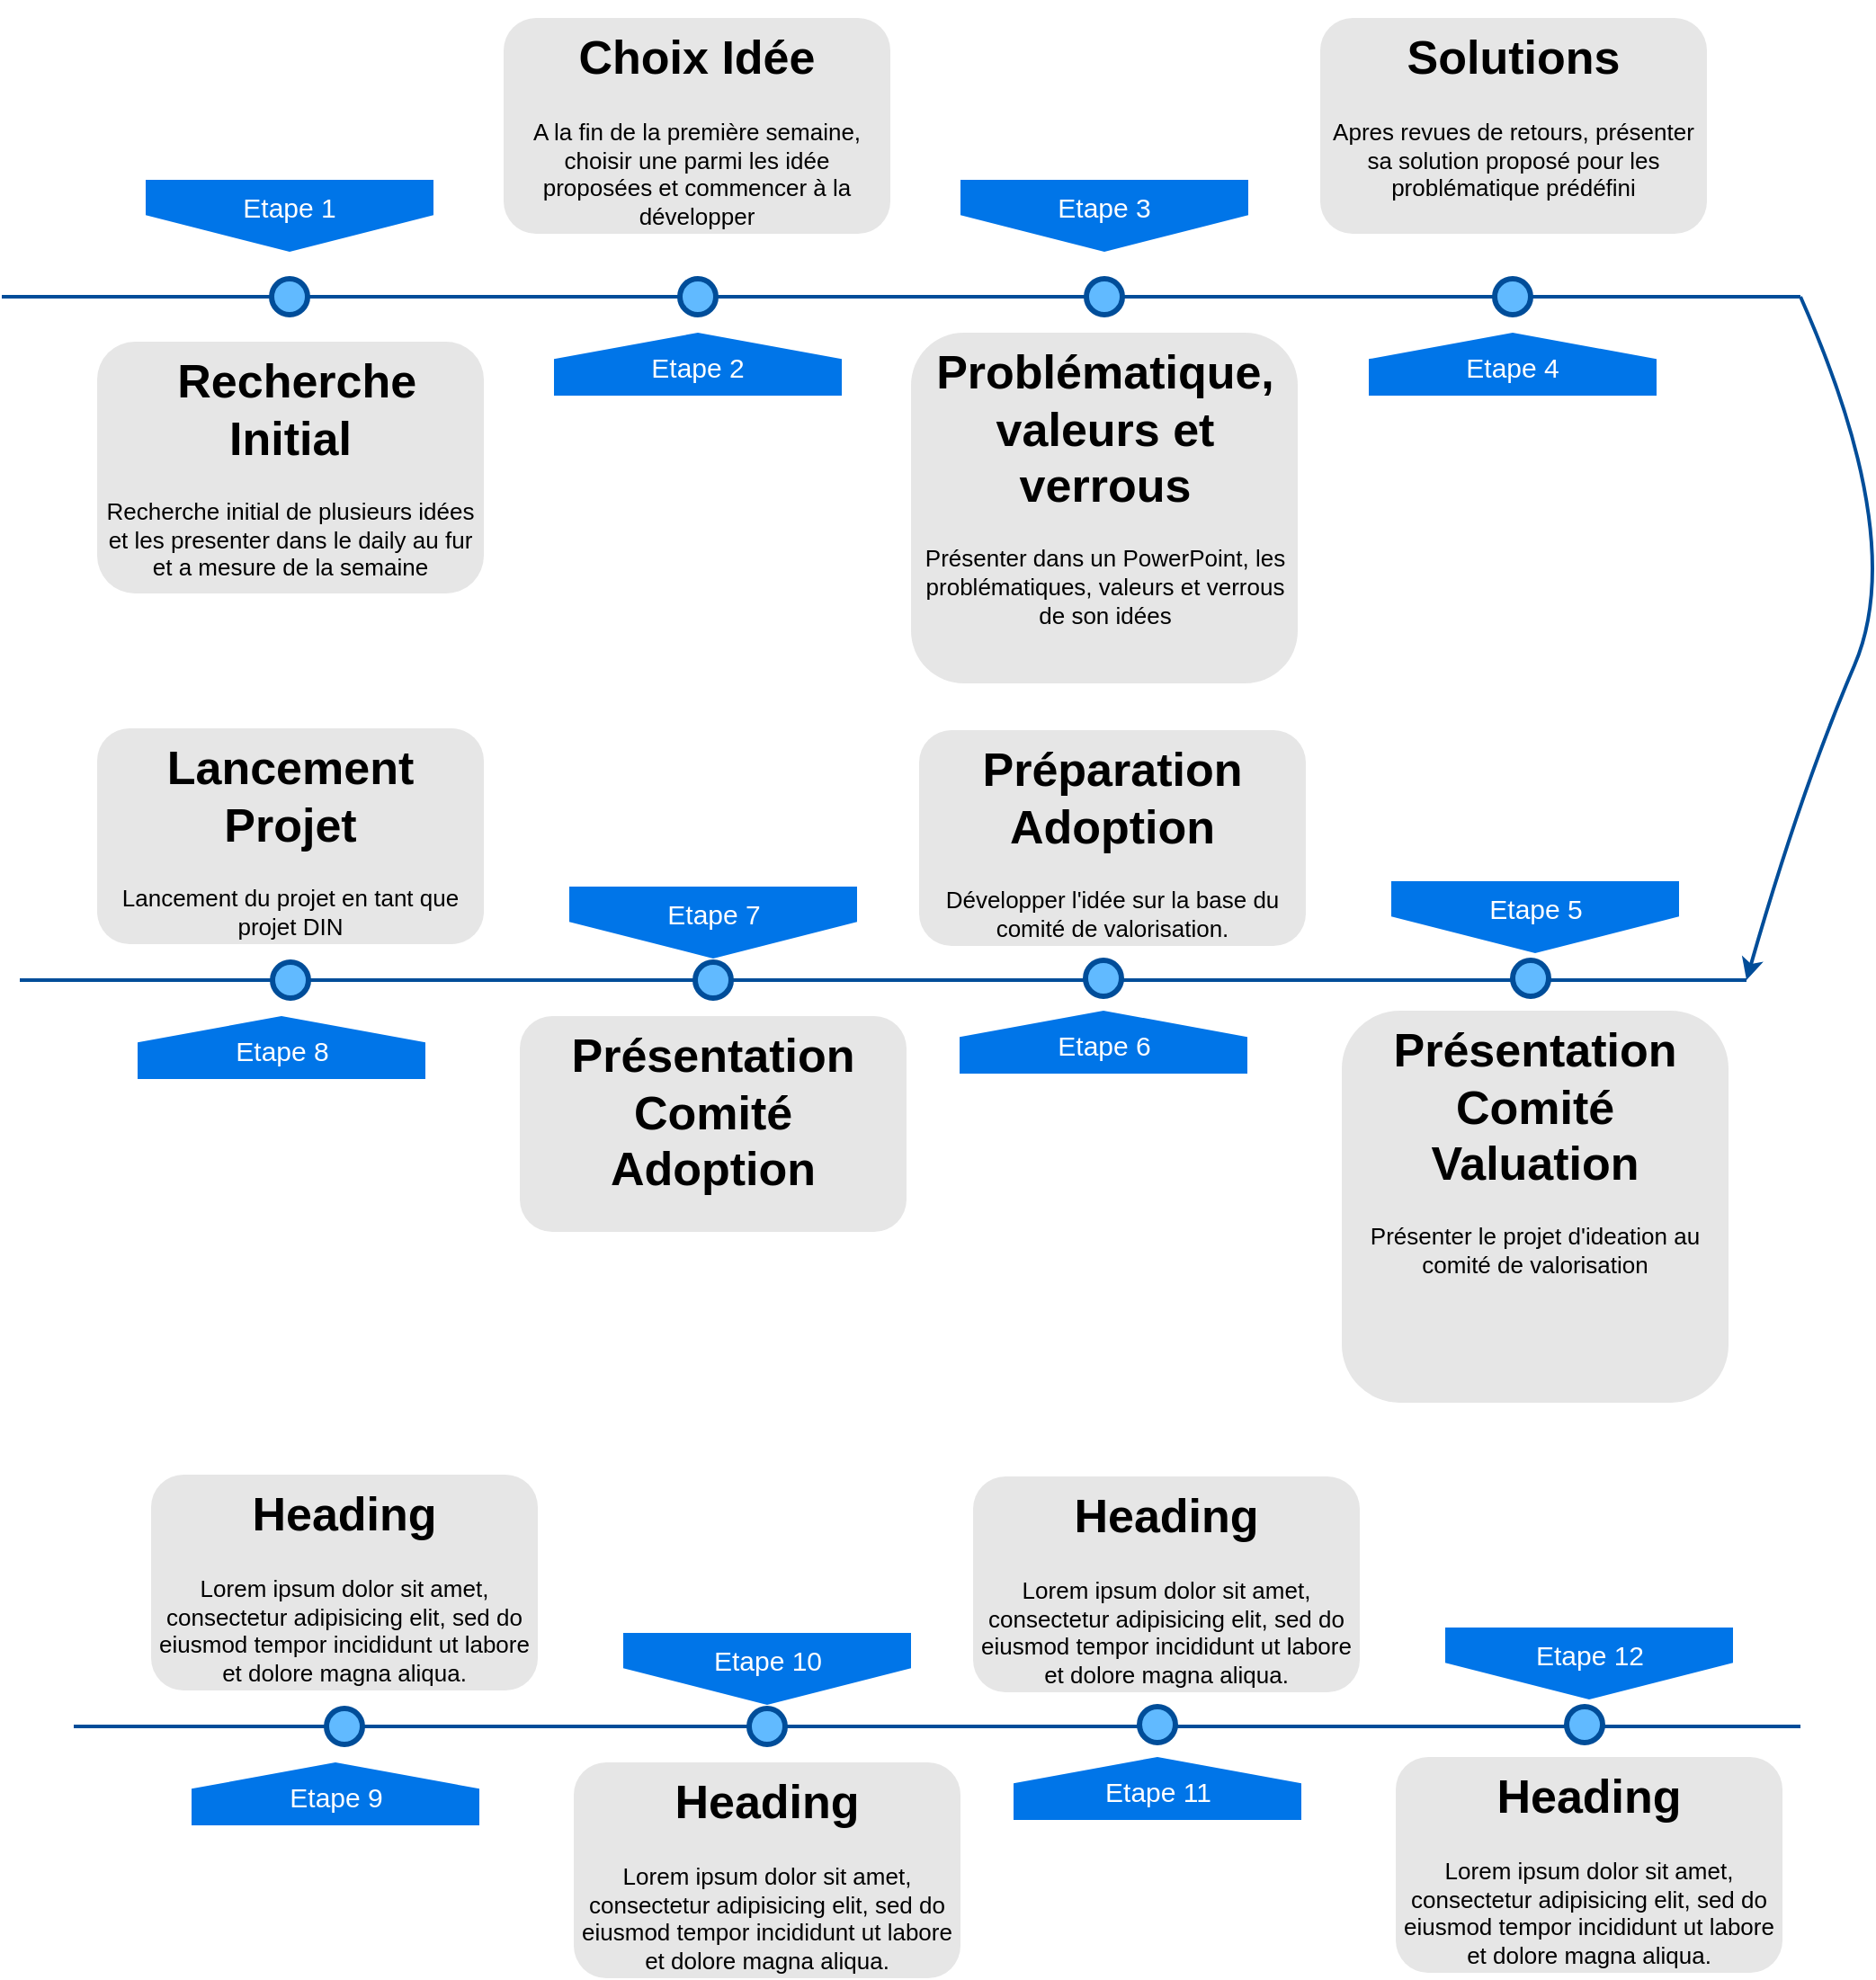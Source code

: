 <mxfile version="20.8.20" type="github">
  <diagram name="Page-1" id="82e54ff1-d628-8f03-85c4-9753963a91cd">
    <mxGraphModel dx="1235" dy="646" grid="1" gridSize="10" guides="1" tooltips="1" connect="1" arrows="1" fold="1" page="1" pageScale="1" pageWidth="1100" pageHeight="850" background="none" math="0" shadow="0">
      <root>
        <mxCell id="0" />
        <mxCell id="1" parent="0" />
        <mxCell id="4ec97bd9e5d20128-1" value="" style="line;strokeWidth=2;html=1;fillColor=none;fontSize=28;fontColor=#004D99;strokeColor=#004D99;" parent="1" vertex="1">
          <mxGeometry x="40" y="400" width="1000" height="10" as="geometry" />
        </mxCell>
        <mxCell id="4ec97bd9e5d20128-5" value="Etape 1" style="shape=offPageConnector;whiteSpace=wrap;html=1;fillColor=#0075E8;fontSize=15;fontColor=#FFFFFF;size=0.509;verticalAlign=top;strokeColor=none;" parent="1" vertex="1">
          <mxGeometry x="120" y="340" width="160" height="40" as="geometry" />
        </mxCell>
        <mxCell id="4ec97bd9e5d20128-6" value="&lt;span&gt;Etape 3&lt;/span&gt;" style="shape=offPageConnector;whiteSpace=wrap;html=1;fillColor=#0075E8;fontSize=15;fontColor=#FFFFFF;size=0.509;verticalAlign=top;strokeColor=none;" parent="1" vertex="1">
          <mxGeometry x="573" y="340" width="160" height="40" as="geometry" />
        </mxCell>
        <mxCell id="4ec97bd9e5d20128-7" value="&lt;span&gt;Etape 2&lt;/span&gt;" style="shape=offPageConnector;whiteSpace=wrap;html=1;fillColor=#0075E8;fontSize=15;fontColor=#FFFFFF;size=0.418;flipV=1;verticalAlign=bottom;strokeColor=none;spacingBottom=4;" parent="1" vertex="1">
          <mxGeometry x="347" y="425" width="160" height="35" as="geometry" />
        </mxCell>
        <mxCell id="4ec97bd9e5d20128-8" value="&lt;span&gt;Etape 4&lt;/span&gt;" style="shape=offPageConnector;whiteSpace=wrap;html=1;fillColor=#0075E8;fontSize=15;fontColor=#FFFFFF;size=0.418;flipV=1;verticalAlign=bottom;strokeColor=none;spacingBottom=4;" parent="1" vertex="1">
          <mxGeometry x="800" y="425" width="160" height="35" as="geometry" />
        </mxCell>
        <mxCell id="4ec97bd9e5d20128-9" value="" style="ellipse;whiteSpace=wrap;html=1;fillColor=#61BAFF;fontSize=28;fontColor=#004D99;strokeWidth=3;strokeColor=#004D99;" parent="1" vertex="1">
          <mxGeometry x="190" y="395" width="20" height="20" as="geometry" />
        </mxCell>
        <mxCell id="4ec97bd9e5d20128-10" value="" style="ellipse;whiteSpace=wrap;html=1;fillColor=#61BAFF;fontSize=28;fontColor=#004D99;strokeWidth=3;strokeColor=#004D99;" parent="1" vertex="1">
          <mxGeometry x="417" y="395" width="20" height="20" as="geometry" />
        </mxCell>
        <mxCell id="4ec97bd9e5d20128-11" value="" style="ellipse;whiteSpace=wrap;html=1;fillColor=#61BAFF;fontSize=28;fontColor=#004D99;strokeWidth=3;strokeColor=#004D99;" parent="1" vertex="1">
          <mxGeometry x="643" y="395" width="20" height="20" as="geometry" />
        </mxCell>
        <mxCell id="4ec97bd9e5d20128-13" value="" style="ellipse;whiteSpace=wrap;html=1;fillColor=#61BAFF;fontSize=28;fontColor=#004D99;strokeWidth=3;strokeColor=#004D99;" parent="1" vertex="1">
          <mxGeometry x="870" y="395" width="20" height="20" as="geometry" />
        </mxCell>
        <mxCell id="4ec97bd9e5d20128-14" value="&lt;h1&gt;&amp;nbsp;Recherche Initial&lt;/h1&gt;&lt;p&gt;Recherche initial de plusieurs idées et les presenter dans le daily au fur et a mesure de la semaine&lt;/p&gt;" style="text;html=1;spacing=5;spacingTop=-20;whiteSpace=wrap;overflow=hidden;strokeColor=none;strokeWidth=3;fillColor=#E6E6E6;fontSize=13;fontColor=#000000;align=center;rounded=1;" parent="1" vertex="1">
          <mxGeometry x="93" y="430" width="215" height="140" as="geometry" />
        </mxCell>
        <mxCell id="4ec97bd9e5d20128-16" value="&lt;h1&gt;Choix Idée&lt;/h1&gt;&lt;p&gt;A la fin de la première semaine, choisir une parmi les idée proposées et commencer à la développer&lt;/p&gt;" style="text;html=1;spacing=5;spacingTop=-20;whiteSpace=wrap;overflow=hidden;strokeColor=none;strokeWidth=3;fillColor=#E6E6E6;fontSize=13;fontColor=#000000;align=center;rounded=1;" parent="1" vertex="1">
          <mxGeometry x="319" y="250" width="215" height="120" as="geometry" />
        </mxCell>
        <mxCell id="4ec97bd9e5d20128-17" value="&lt;h1&gt;Problématique, valeurs et verrous&lt;/h1&gt;&lt;p&gt;Présenter dans un PowerPoint, les problématiques, valeurs et verrous de son idées&lt;/p&gt;" style="text;html=1;spacing=5;spacingTop=-20;whiteSpace=wrap;overflow=hidden;strokeColor=none;strokeWidth=3;fillColor=#E6E6E6;fontSize=13;fontColor=#000000;align=center;rounded=1;" parent="1" vertex="1">
          <mxGeometry x="545.5" y="425" width="215" height="195" as="geometry" />
        </mxCell>
        <mxCell id="4ec97bd9e5d20128-18" value="&lt;h1&gt;Solutions&lt;/h1&gt;&lt;p&gt;Apres revues de retours, présenter sa solution proposé pour les problématique prédéfini&lt;/p&gt;" style="text;html=1;spacing=5;spacingTop=-20;whiteSpace=wrap;overflow=hidden;strokeColor=none;strokeWidth=3;fillColor=#E6E6E6;fontSize=13;fontColor=#000000;align=center;rounded=1;" parent="1" vertex="1">
          <mxGeometry x="773" y="250" width="215" height="120" as="geometry" />
        </mxCell>
        <mxCell id="37JBcsI9YSLg2vtRYZui-4" value="" style="line;strokeWidth=2;html=1;fillColor=none;fontSize=28;fontColor=#004D99;strokeColor=#004D99;" vertex="1" parent="1">
          <mxGeometry x="50" y="780" width="960" height="10" as="geometry" />
        </mxCell>
        <mxCell id="37JBcsI9YSLg2vtRYZui-6" value="" style="curved=1;endArrow=classic;html=1;rounded=0;exitX=1;exitY=0.5;exitDx=0;exitDy=0;exitPerimeter=0;strokeColor=#004d99;strokeWidth=2;entryX=1;entryY=0.5;entryDx=0;entryDy=0;entryPerimeter=0;" edge="1" parent="1" source="4ec97bd9e5d20128-1" target="37JBcsI9YSLg2vtRYZui-4">
          <mxGeometry width="50" height="50" relative="1" as="geometry">
            <mxPoint x="940" y="550" as="sourcePoint" />
            <mxPoint x="1000" y="680" as="targetPoint" />
            <Array as="points">
              <mxPoint x="1100" y="540" />
              <mxPoint x="1040" y="680" />
            </Array>
          </mxGeometry>
        </mxCell>
        <mxCell id="37JBcsI9YSLg2vtRYZui-7" value="" style="ellipse;whiteSpace=wrap;html=1;fillColor=#61BAFF;fontSize=28;fontColor=#004D99;strokeWidth=3;strokeColor=#004D99;" vertex="1" parent="1">
          <mxGeometry x="880" y="774" width="20" height="20" as="geometry" />
        </mxCell>
        <mxCell id="37JBcsI9YSLg2vtRYZui-8" value="&lt;span&gt;Etape 5&lt;/span&gt;" style="shape=offPageConnector;whiteSpace=wrap;html=1;fillColor=#0075E8;fontSize=15;fontColor=#FFFFFF;size=0.509;verticalAlign=top;strokeColor=none;" vertex="1" parent="1">
          <mxGeometry x="812.5" y="730" width="160" height="40" as="geometry" />
        </mxCell>
        <mxCell id="37JBcsI9YSLg2vtRYZui-9" value="&lt;h1&gt;Présentation Comité Valuation&lt;/h1&gt;&lt;p&gt;Présenter le projet d&#39;ideation au comité de valorisation&lt;/p&gt;" style="text;html=1;spacing=5;spacingTop=-20;whiteSpace=wrap;overflow=hidden;strokeColor=none;strokeWidth=3;fillColor=#E6E6E6;fontSize=13;fontColor=#000000;align=center;rounded=1;" vertex="1" parent="1">
          <mxGeometry x="785" y="802" width="215" height="218" as="geometry" />
        </mxCell>
        <mxCell id="37JBcsI9YSLg2vtRYZui-11" value="&lt;span&gt;Etape 6&lt;/span&gt;" style="shape=offPageConnector;whiteSpace=wrap;html=1;fillColor=#0075E8;fontSize=15;fontColor=#FFFFFF;size=0.418;flipV=1;verticalAlign=bottom;strokeColor=none;spacingBottom=4;" vertex="1" parent="1">
          <mxGeometry x="572.5" y="802" width="160" height="35" as="geometry" />
        </mxCell>
        <mxCell id="37JBcsI9YSLg2vtRYZui-12" value="&lt;h1&gt;Préparation Adoption&lt;/h1&gt;&lt;p&gt;Développer l&#39;idée sur la base du comité de valorisation.&lt;/p&gt;" style="text;html=1;spacing=5;spacingTop=-20;whiteSpace=wrap;overflow=hidden;strokeColor=none;strokeWidth=3;fillColor=#E6E6E6;fontSize=13;fontColor=#000000;align=center;rounded=1;" vertex="1" parent="1">
          <mxGeometry x="550" y="646" width="215" height="120" as="geometry" />
        </mxCell>
        <mxCell id="37JBcsI9YSLg2vtRYZui-17" value="&lt;span&gt;Etape 7&lt;/span&gt;" style="shape=offPageConnector;whiteSpace=wrap;html=1;fillColor=#0075E8;fontSize=15;fontColor=#FFFFFF;size=0.509;verticalAlign=top;strokeColor=none;" vertex="1" parent="1">
          <mxGeometry x="355.5" y="733" width="160" height="40" as="geometry" />
        </mxCell>
        <mxCell id="37JBcsI9YSLg2vtRYZui-18" value="&lt;h1&gt;Présentation Comité Adoption&lt;/h1&gt;&lt;p&gt;Presenter le projet au comité d&#39;adoption&lt;/p&gt;" style="text;html=1;spacing=5;spacingTop=-20;whiteSpace=wrap;overflow=hidden;strokeColor=none;strokeWidth=3;fillColor=#E6E6E6;fontSize=13;fontColor=#000000;align=center;rounded=1;" vertex="1" parent="1">
          <mxGeometry x="328" y="805" width="215" height="120" as="geometry" />
        </mxCell>
        <mxCell id="37JBcsI9YSLg2vtRYZui-19" value="&lt;span&gt;Etape 8&lt;/span&gt;" style="shape=offPageConnector;whiteSpace=wrap;html=1;fillColor=#0075E8;fontSize=15;fontColor=#FFFFFF;size=0.418;flipV=1;verticalAlign=bottom;strokeColor=none;spacingBottom=4;" vertex="1" parent="1">
          <mxGeometry x="115.5" y="805" width="160" height="35" as="geometry" />
        </mxCell>
        <mxCell id="37JBcsI9YSLg2vtRYZui-20" value="&lt;h1&gt;Lancement Projet&lt;/h1&gt;&lt;p&gt;Lancement du projet en tant que projet DIN&lt;/p&gt;" style="text;html=1;spacing=5;spacingTop=-20;whiteSpace=wrap;overflow=hidden;strokeColor=none;strokeWidth=3;fillColor=#E6E6E6;fontSize=13;fontColor=#000000;align=center;rounded=1;" vertex="1" parent="1">
          <mxGeometry x="93" y="645" width="215" height="120" as="geometry" />
        </mxCell>
        <mxCell id="37JBcsI9YSLg2vtRYZui-22" value="" style="ellipse;whiteSpace=wrap;html=1;fillColor=#61BAFF;fontSize=28;fontColor=#004D99;strokeWidth=3;strokeColor=#004D99;" vertex="1" parent="1">
          <mxGeometry x="190.5" y="775" width="20" height="20" as="geometry" />
        </mxCell>
        <mxCell id="37JBcsI9YSLg2vtRYZui-23" value="" style="ellipse;whiteSpace=wrap;html=1;fillColor=#61BAFF;fontSize=28;fontColor=#004D99;strokeWidth=3;strokeColor=#004D99;" vertex="1" parent="1">
          <mxGeometry x="425.5" y="775" width="20" height="20" as="geometry" />
        </mxCell>
        <mxCell id="37JBcsI9YSLg2vtRYZui-24" value="" style="ellipse;whiteSpace=wrap;html=1;fillColor=#61BAFF;fontSize=28;fontColor=#004D99;strokeWidth=3;strokeColor=#004D99;" vertex="1" parent="1">
          <mxGeometry x="642.5" y="774" width="20" height="20" as="geometry" />
        </mxCell>
        <mxCell id="37JBcsI9YSLg2vtRYZui-26" value="" style="line;strokeWidth=2;html=1;fillColor=none;fontSize=28;fontColor=#004D99;strokeColor=#004D99;" vertex="1" parent="1">
          <mxGeometry x="80" y="1195" width="960" height="10" as="geometry" />
        </mxCell>
        <mxCell id="37JBcsI9YSLg2vtRYZui-27" value="" style="ellipse;whiteSpace=wrap;html=1;fillColor=#61BAFF;fontSize=28;fontColor=#004D99;strokeWidth=3;strokeColor=#004D99;" vertex="1" parent="1">
          <mxGeometry x="910" y="1189" width="20" height="20" as="geometry" />
        </mxCell>
        <mxCell id="37JBcsI9YSLg2vtRYZui-28" value="&lt;span&gt;Etape 12&lt;/span&gt;" style="shape=offPageConnector;whiteSpace=wrap;html=1;fillColor=#0075E8;fontSize=15;fontColor=#FFFFFF;size=0.509;verticalAlign=top;strokeColor=none;" vertex="1" parent="1">
          <mxGeometry x="842.5" y="1145" width="160" height="40" as="geometry" />
        </mxCell>
        <mxCell id="37JBcsI9YSLg2vtRYZui-29" value="&lt;h1&gt;Heading&lt;/h1&gt;&lt;p&gt;Lorem ipsum dolor sit amet, consectetur adipisicing elit, sed do eiusmod tempor incididunt ut labore et dolore magna aliqua.&lt;/p&gt;" style="text;html=1;spacing=5;spacingTop=-20;whiteSpace=wrap;overflow=hidden;strokeColor=none;strokeWidth=3;fillColor=#E6E6E6;fontSize=13;fontColor=#000000;align=center;rounded=1;" vertex="1" parent="1">
          <mxGeometry x="815" y="1217" width="215" height="120" as="geometry" />
        </mxCell>
        <mxCell id="37JBcsI9YSLg2vtRYZui-30" value="&lt;span&gt;Etape 11&lt;br&gt;&lt;/span&gt;" style="shape=offPageConnector;whiteSpace=wrap;html=1;fillColor=#0075E8;fontSize=15;fontColor=#FFFFFF;size=0.418;flipV=1;verticalAlign=bottom;strokeColor=none;spacingBottom=4;" vertex="1" parent="1">
          <mxGeometry x="602.5" y="1217" width="160" height="35" as="geometry" />
        </mxCell>
        <mxCell id="37JBcsI9YSLg2vtRYZui-31" value="&lt;h1&gt;Heading&lt;/h1&gt;&lt;p&gt;Lorem ipsum dolor sit amet, consectetur adipisicing elit, sed do eiusmod tempor incididunt ut labore et dolore magna aliqua.&lt;/p&gt;" style="text;html=1;spacing=5;spacingTop=-20;whiteSpace=wrap;overflow=hidden;strokeColor=none;strokeWidth=3;fillColor=#E6E6E6;fontSize=13;fontColor=#000000;align=center;rounded=1;" vertex="1" parent="1">
          <mxGeometry x="580" y="1061" width="215" height="120" as="geometry" />
        </mxCell>
        <mxCell id="37JBcsI9YSLg2vtRYZui-32" value="&lt;span&gt;Etape 10&lt;/span&gt;" style="shape=offPageConnector;whiteSpace=wrap;html=1;fillColor=#0075E8;fontSize=15;fontColor=#FFFFFF;size=0.509;verticalAlign=top;strokeColor=none;" vertex="1" parent="1">
          <mxGeometry x="385.5" y="1148" width="160" height="40" as="geometry" />
        </mxCell>
        <mxCell id="37JBcsI9YSLg2vtRYZui-33" value="&lt;h1&gt;Heading&lt;/h1&gt;&lt;p&gt;Lorem ipsum dolor sit amet, consectetur adipisicing elit, sed do eiusmod tempor incididunt ut labore et dolore magna aliqua.&lt;/p&gt;" style="text;html=1;spacing=5;spacingTop=-20;whiteSpace=wrap;overflow=hidden;strokeColor=none;strokeWidth=3;fillColor=#E6E6E6;fontSize=13;fontColor=#000000;align=center;rounded=1;" vertex="1" parent="1">
          <mxGeometry x="358" y="1220" width="215" height="120" as="geometry" />
        </mxCell>
        <mxCell id="37JBcsI9YSLg2vtRYZui-34" value="&lt;span&gt;Etape 9&lt;/span&gt;" style="shape=offPageConnector;whiteSpace=wrap;html=1;fillColor=#0075E8;fontSize=15;fontColor=#FFFFFF;size=0.418;flipV=1;verticalAlign=bottom;strokeColor=none;spacingBottom=4;" vertex="1" parent="1">
          <mxGeometry x="145.5" y="1220" width="160" height="35" as="geometry" />
        </mxCell>
        <mxCell id="37JBcsI9YSLg2vtRYZui-35" value="&lt;h1&gt;Heading&lt;/h1&gt;&lt;p&gt;Lorem ipsum dolor sit amet, consectetur adipisicing elit, sed do eiusmod tempor incididunt ut labore et dolore magna aliqua.&lt;/p&gt;" style="text;html=1;spacing=5;spacingTop=-20;whiteSpace=wrap;overflow=hidden;strokeColor=none;strokeWidth=3;fillColor=#E6E6E6;fontSize=13;fontColor=#000000;align=center;rounded=1;" vertex="1" parent="1">
          <mxGeometry x="123" y="1060" width="215" height="120" as="geometry" />
        </mxCell>
        <mxCell id="37JBcsI9YSLg2vtRYZui-36" value="" style="ellipse;whiteSpace=wrap;html=1;fillColor=#61BAFF;fontSize=28;fontColor=#004D99;strokeWidth=3;strokeColor=#004D99;" vertex="1" parent="1">
          <mxGeometry x="220.5" y="1190" width="20" height="20" as="geometry" />
        </mxCell>
        <mxCell id="37JBcsI9YSLg2vtRYZui-37" value="" style="ellipse;whiteSpace=wrap;html=1;fillColor=#61BAFF;fontSize=28;fontColor=#004D99;strokeWidth=3;strokeColor=#004D99;" vertex="1" parent="1">
          <mxGeometry x="455.5" y="1190" width="20" height="20" as="geometry" />
        </mxCell>
        <mxCell id="37JBcsI9YSLg2vtRYZui-38" value="" style="ellipse;whiteSpace=wrap;html=1;fillColor=#61BAFF;fontSize=28;fontColor=#004D99;strokeWidth=3;strokeColor=#004D99;" vertex="1" parent="1">
          <mxGeometry x="672.5" y="1189" width="20" height="20" as="geometry" />
        </mxCell>
      </root>
    </mxGraphModel>
  </diagram>
</mxfile>
